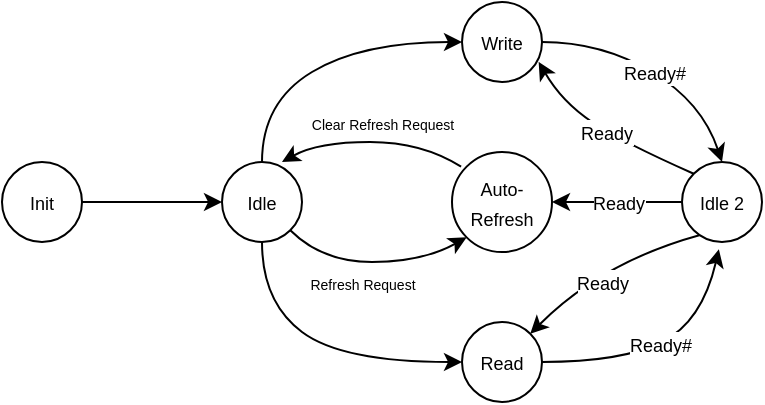 <mxfile version="21.6.6" type="device">
  <diagram name="Page-1" id="gNIj_MWLJX6NQbAEu-Pq">
    <mxGraphModel dx="659" dy="376" grid="1" gridSize="10" guides="1" tooltips="1" connect="1" arrows="1" fold="1" page="1" pageScale="1" pageWidth="1169" pageHeight="827" math="0" shadow="0">
      <root>
        <mxCell id="0" />
        <mxCell id="1" parent="0" />
        <mxCell id="Agp9C50Ta-joziqRM7GG-6" style="edgeStyle=orthogonalEdgeStyle;rounded=0;orthogonalLoop=1;jettySize=auto;html=1;entryX=0;entryY=0.5;entryDx=0;entryDy=0;" parent="1" source="Agp9C50Ta-joziqRM7GG-1" target="Agp9C50Ta-joziqRM7GG-2" edge="1">
          <mxGeometry relative="1" as="geometry" />
        </mxCell>
        <mxCell id="Agp9C50Ta-joziqRM7GG-1" value="&lt;font style=&quot;font-size: 9px;&quot;&gt;Init&lt;/font&gt;" style="ellipse;whiteSpace=wrap;html=1;aspect=fixed;" parent="1" vertex="1">
          <mxGeometry x="180" y="120" width="40" height="40" as="geometry" />
        </mxCell>
        <mxCell id="Agp9C50Ta-joziqRM7GG-2" value="&lt;font style=&quot;font-size: 9px;&quot;&gt;Idle&lt;/font&gt;" style="ellipse;whiteSpace=wrap;html=1;aspect=fixed;" parent="1" vertex="1">
          <mxGeometry x="290" y="120" width="40" height="40" as="geometry" />
        </mxCell>
        <mxCell id="Agp9C50Ta-joziqRM7GG-3" value="&lt;font style=&quot;font-size: 9px;&quot;&gt;Auto-Refresh&lt;/font&gt;" style="ellipse;whiteSpace=wrap;html=1;aspect=fixed;" parent="1" vertex="1">
          <mxGeometry x="405" y="115" width="50" height="50" as="geometry" />
        </mxCell>
        <mxCell id="Agp9C50Ta-joziqRM7GG-4" value="&lt;font style=&quot;font-size: 9px;&quot;&gt;Read&lt;/font&gt;" style="ellipse;whiteSpace=wrap;html=1;aspect=fixed;" parent="1" vertex="1">
          <mxGeometry x="410" y="200" width="40" height="40" as="geometry" />
        </mxCell>
        <mxCell id="Agp9C50Ta-joziqRM7GG-5" value="&lt;font style=&quot;font-size: 9px;&quot;&gt;Write&lt;/font&gt;" style="ellipse;whiteSpace=wrap;html=1;aspect=fixed;" parent="1" vertex="1">
          <mxGeometry x="410" y="40" width="40" height="40" as="geometry" />
        </mxCell>
        <mxCell id="JAz6kw1yCCeFPVoNdb72-1" value="" style="curved=1;endArrow=classic;html=1;rounded=0;entryX=0;entryY=0.5;entryDx=0;entryDy=0;" edge="1" parent="1" target="Agp9C50Ta-joziqRM7GG-5">
          <mxGeometry width="50" height="50" relative="1" as="geometry">
            <mxPoint x="310" y="120" as="sourcePoint" />
            <mxPoint x="360" y="70" as="targetPoint" />
            <Array as="points">
              <mxPoint x="310" y="90" />
              <mxPoint x="360" y="60" />
            </Array>
          </mxGeometry>
        </mxCell>
        <mxCell id="JAz6kw1yCCeFPVoNdb72-2" value="" style="curved=1;endArrow=classic;html=1;rounded=0;exitX=0.5;exitY=1;exitDx=0;exitDy=0;entryX=0;entryY=0.5;entryDx=0;entryDy=0;" edge="1" parent="1" source="Agp9C50Ta-joziqRM7GG-2" target="Agp9C50Ta-joziqRM7GG-4">
          <mxGeometry width="50" height="50" relative="1" as="geometry">
            <mxPoint x="350" y="160" as="sourcePoint" />
            <mxPoint x="300" y="210" as="targetPoint" />
            <Array as="points">
              <mxPoint x="310" y="190" />
              <mxPoint x="350" y="220" />
            </Array>
          </mxGeometry>
        </mxCell>
        <mxCell id="JAz6kw1yCCeFPVoNdb72-11" value="&lt;font style=&quot;font-size: 9px;&quot;&gt;Ready&lt;/font&gt;" style="edgeStyle=orthogonalEdgeStyle;rounded=0;orthogonalLoop=1;jettySize=auto;html=1;entryX=1;entryY=0.5;entryDx=0;entryDy=0;" edge="1" parent="1" source="JAz6kw1yCCeFPVoNdb72-3" target="Agp9C50Ta-joziqRM7GG-3">
          <mxGeometry relative="1" as="geometry" />
        </mxCell>
        <mxCell id="JAz6kw1yCCeFPVoNdb72-3" value="&lt;font style=&quot;font-size: 9px;&quot;&gt;Idle 2&lt;/font&gt;" style="ellipse;whiteSpace=wrap;html=1;aspect=fixed;" vertex="1" parent="1">
          <mxGeometry x="520" y="120" width="40" height="40" as="geometry" />
        </mxCell>
        <mxCell id="JAz6kw1yCCeFPVoNdb72-5" value="&lt;font style=&quot;font-size: 9px;&quot;&gt;Ready#&lt;/font&gt;" style="curved=1;endArrow=classic;html=1;rounded=0;exitX=1;exitY=0.5;exitDx=0;exitDy=0;entryX=0.5;entryY=0;entryDx=0;entryDy=0;" edge="1" parent="1" source="Agp9C50Ta-joziqRM7GG-5" target="JAz6kw1yCCeFPVoNdb72-3">
          <mxGeometry width="50" height="50" relative="1" as="geometry">
            <mxPoint x="460" y="70" as="sourcePoint" />
            <mxPoint x="510" y="20" as="targetPoint" />
            <Array as="points">
              <mxPoint x="480" y="60" />
              <mxPoint x="530" y="90" />
            </Array>
          </mxGeometry>
        </mxCell>
        <mxCell id="JAz6kw1yCCeFPVoNdb72-6" value="&lt;font style=&quot;font-size: 9px;&quot;&gt;Ready#&lt;/font&gt;" style="curved=1;endArrow=classic;html=1;rounded=0;exitX=1;exitY=0.5;exitDx=0;exitDy=0;entryX=0.461;entryY=1.092;entryDx=0;entryDy=0;entryPerimeter=0;" edge="1" parent="1" source="Agp9C50Ta-joziqRM7GG-4" target="JAz6kw1yCCeFPVoNdb72-3">
          <mxGeometry width="50" height="50" relative="1" as="geometry">
            <mxPoint x="460" y="220" as="sourcePoint" />
            <mxPoint x="510" y="170" as="targetPoint" />
            <Array as="points">
              <mxPoint x="490" y="220" />
              <mxPoint x="530" y="200" />
            </Array>
          </mxGeometry>
        </mxCell>
        <mxCell id="JAz6kw1yCCeFPVoNdb72-7" value="&lt;font style=&quot;font-size: 9px;&quot;&gt;Ready&lt;/font&gt;" style="curved=1;endArrow=classic;html=1;rounded=0;exitX=0;exitY=0;exitDx=0;exitDy=0;entryX=0.958;entryY=0.748;entryDx=0;entryDy=0;entryPerimeter=0;" edge="1" parent="1" source="JAz6kw1yCCeFPVoNdb72-3" target="Agp9C50Ta-joziqRM7GG-5">
          <mxGeometry width="50" height="50" relative="1" as="geometry">
            <mxPoint x="520" y="130" as="sourcePoint" />
            <mxPoint x="440" y="70" as="targetPoint" />
            <Array as="points">
              <mxPoint x="490" y="110" />
              <mxPoint x="460" y="90" />
            </Array>
          </mxGeometry>
        </mxCell>
        <mxCell id="JAz6kw1yCCeFPVoNdb72-8" value="&lt;font style=&quot;font-size: 9px;&quot;&gt;Ready&lt;/font&gt;" style="curved=1;endArrow=classic;html=1;rounded=0;exitX=0.216;exitY=0.915;exitDx=0;exitDy=0;exitPerimeter=0;entryX=1;entryY=0;entryDx=0;entryDy=0;" edge="1" parent="1" source="JAz6kw1yCCeFPVoNdb72-3" target="Agp9C50Ta-joziqRM7GG-4">
          <mxGeometry x="0.137" y="7" width="50" height="50" relative="1" as="geometry">
            <mxPoint x="428" y="98" as="sourcePoint" />
            <mxPoint x="440" y="210" as="targetPoint" />
            <Array as="points">
              <mxPoint x="480" y="170" />
            </Array>
            <mxPoint as="offset" />
          </mxGeometry>
        </mxCell>
        <mxCell id="JAz6kw1yCCeFPVoNdb72-12" value="&lt;font style=&quot;font-size: 7px;&quot;&gt;Refresh Request&lt;/font&gt;" style="curved=1;endArrow=classic;html=1;rounded=0;exitX=1;exitY=1;exitDx=0;exitDy=0;entryX=0;entryY=1;entryDx=0;entryDy=0;verticalAlign=middle;" edge="1" parent="1" source="Agp9C50Ta-joziqRM7GG-2" target="Agp9C50Ta-joziqRM7GG-3">
          <mxGeometry x="-0.134" y="-10" width="50" height="50" relative="1" as="geometry">
            <mxPoint x="410" y="170" as="sourcePoint" />
            <mxPoint x="420" y="160" as="targetPoint" />
            <Array as="points">
              <mxPoint x="340" y="170" />
              <mxPoint x="390" y="170" />
            </Array>
            <mxPoint as="offset" />
          </mxGeometry>
        </mxCell>
        <mxCell id="JAz6kw1yCCeFPVoNdb72-15" value="&lt;font style=&quot;font-size: 7px;&quot;&gt;Clear Refresh Request&lt;/font&gt;" style="curved=1;endArrow=classic;html=1;rounded=0;exitX=0.091;exitY=0.147;exitDx=0;exitDy=0;entryX=0.75;entryY=0;entryDx=0;entryDy=0;verticalAlign=middle;exitPerimeter=0;entryPerimeter=0;" edge="1" parent="1" source="Agp9C50Ta-joziqRM7GG-3" target="Agp9C50Ta-joziqRM7GG-2">
          <mxGeometry x="-0.097" y="-10" width="50" height="50" relative="1" as="geometry">
            <mxPoint x="410" y="98" as="sourcePoint" />
            <mxPoint x="322" y="94" as="targetPoint" />
            <Array as="points">
              <mxPoint x="390" y="110" />
              <mxPoint x="338" y="110" />
            </Array>
            <mxPoint as="offset" />
          </mxGeometry>
        </mxCell>
      </root>
    </mxGraphModel>
  </diagram>
</mxfile>
